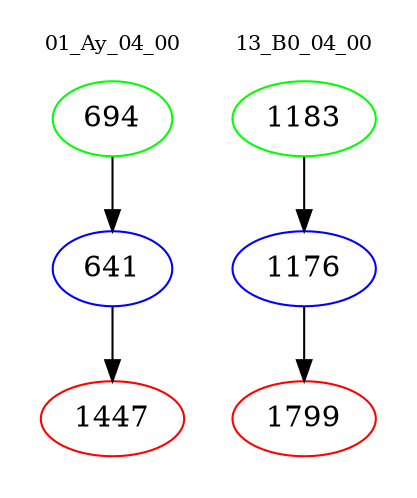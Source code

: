 digraph{
subgraph cluster_0 {
color = white
label = "01_Ay_04_00";
fontsize=10;
T0_694 [label="694", color="green"]
T0_694 -> T0_641 [color="black"]
T0_641 [label="641", color="blue"]
T0_641 -> T0_1447 [color="black"]
T0_1447 [label="1447", color="red"]
}
subgraph cluster_1 {
color = white
label = "13_B0_04_00";
fontsize=10;
T1_1183 [label="1183", color="green"]
T1_1183 -> T1_1176 [color="black"]
T1_1176 [label="1176", color="blue"]
T1_1176 -> T1_1799 [color="black"]
T1_1799 [label="1799", color="red"]
}
}
